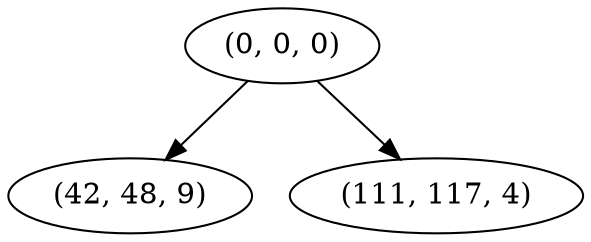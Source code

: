 digraph tree {
    "(0, 0, 0)";
    "(42, 48, 9)";
    "(111, 117, 4)";
    "(0, 0, 0)" -> "(42, 48, 9)";
    "(0, 0, 0)" -> "(111, 117, 4)";
}
